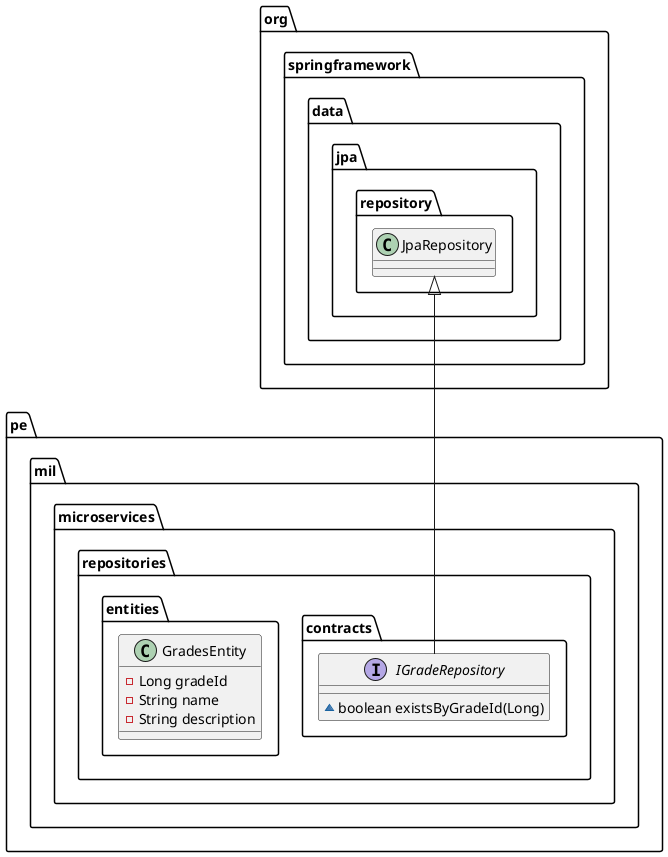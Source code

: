 @startuml
interface pe.mil.microservices.repositories.contracts.IGradeRepository {
~ boolean existsByGradeId(Long)
}
class pe.mil.microservices.repositories.entities.GradesEntity {
- Long gradeId
- String name
- String description
}


org.springframework.data.jpa.repository.JpaRepository <|-- pe.mil.microservices.repositories.contracts.IGradeRepository
@enduml